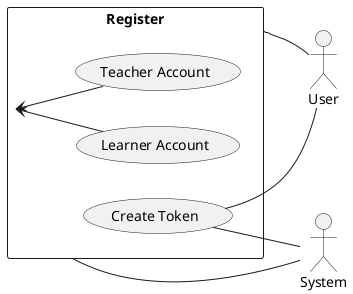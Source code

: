 @startuml register
left to right direction
actor User as user
actor System as system
rectangle "Register" {
  user -- (Register)
  (Register) <-- (Teacher Account)
  (Register) <-- (Learner Account)
  (Register) -- system
  (Create Token) -- system
  (Create Token) -- user
 }
@enduml
